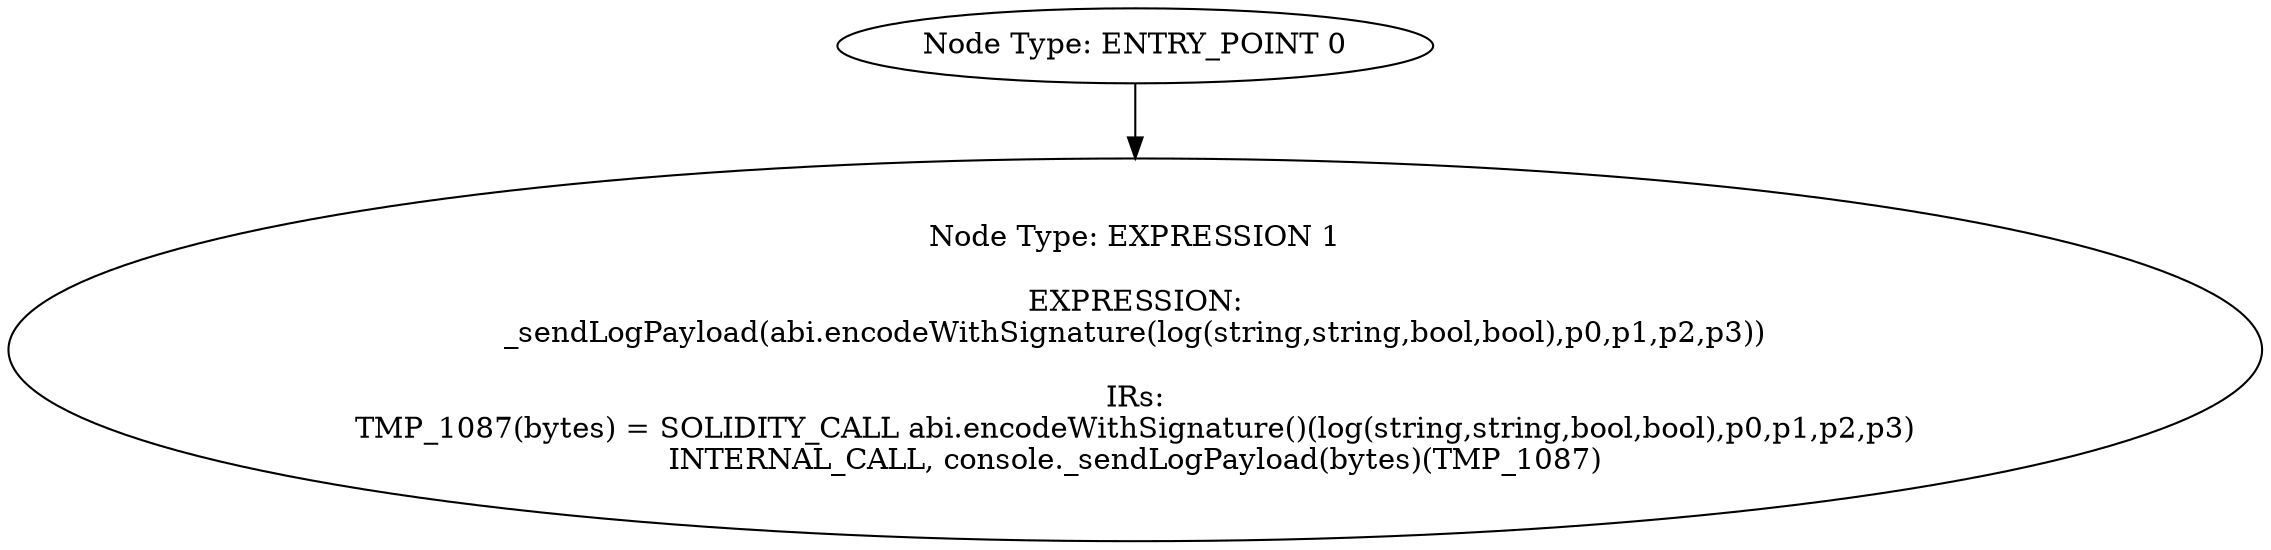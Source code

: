 digraph{
0[label="Node Type: ENTRY_POINT 0
"];
0->1;
1[label="Node Type: EXPRESSION 1

EXPRESSION:
_sendLogPayload(abi.encodeWithSignature(log(string,string,bool,bool),p0,p1,p2,p3))

IRs:
TMP_1087(bytes) = SOLIDITY_CALL abi.encodeWithSignature()(log(string,string,bool,bool),p0,p1,p2,p3)
INTERNAL_CALL, console._sendLogPayload(bytes)(TMP_1087)"];
}
